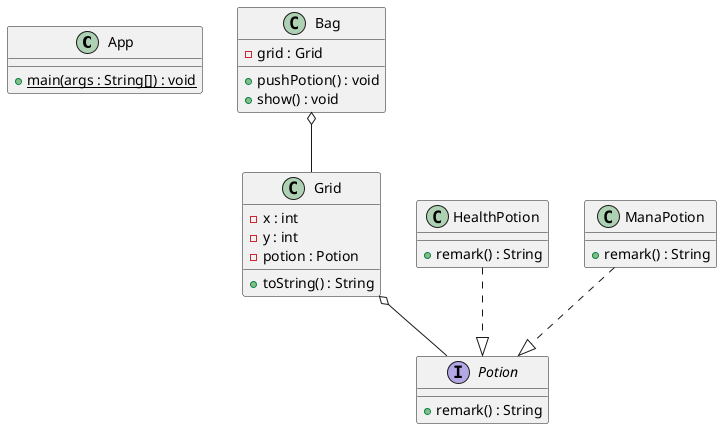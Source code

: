 @startuml

class App {
    + main(args : String[]) {static} : void
}

class Bag {
    - grid : Grid
    + pushPotion() : void
    + show() : void
}

class Grid {
    - x : int
    - y : int
    - potion : Potion
    + toString() : String
}

interface Potion {
    + remark() : String
}

class HealthPotion {
    + remark() : String
}

class ManaPotion {
    + remark() : String
}

HealthPotion ..|> Potion
ManaPotion ..|> Potion
Grid o-- Potion
Bag o-- Grid

@enduml